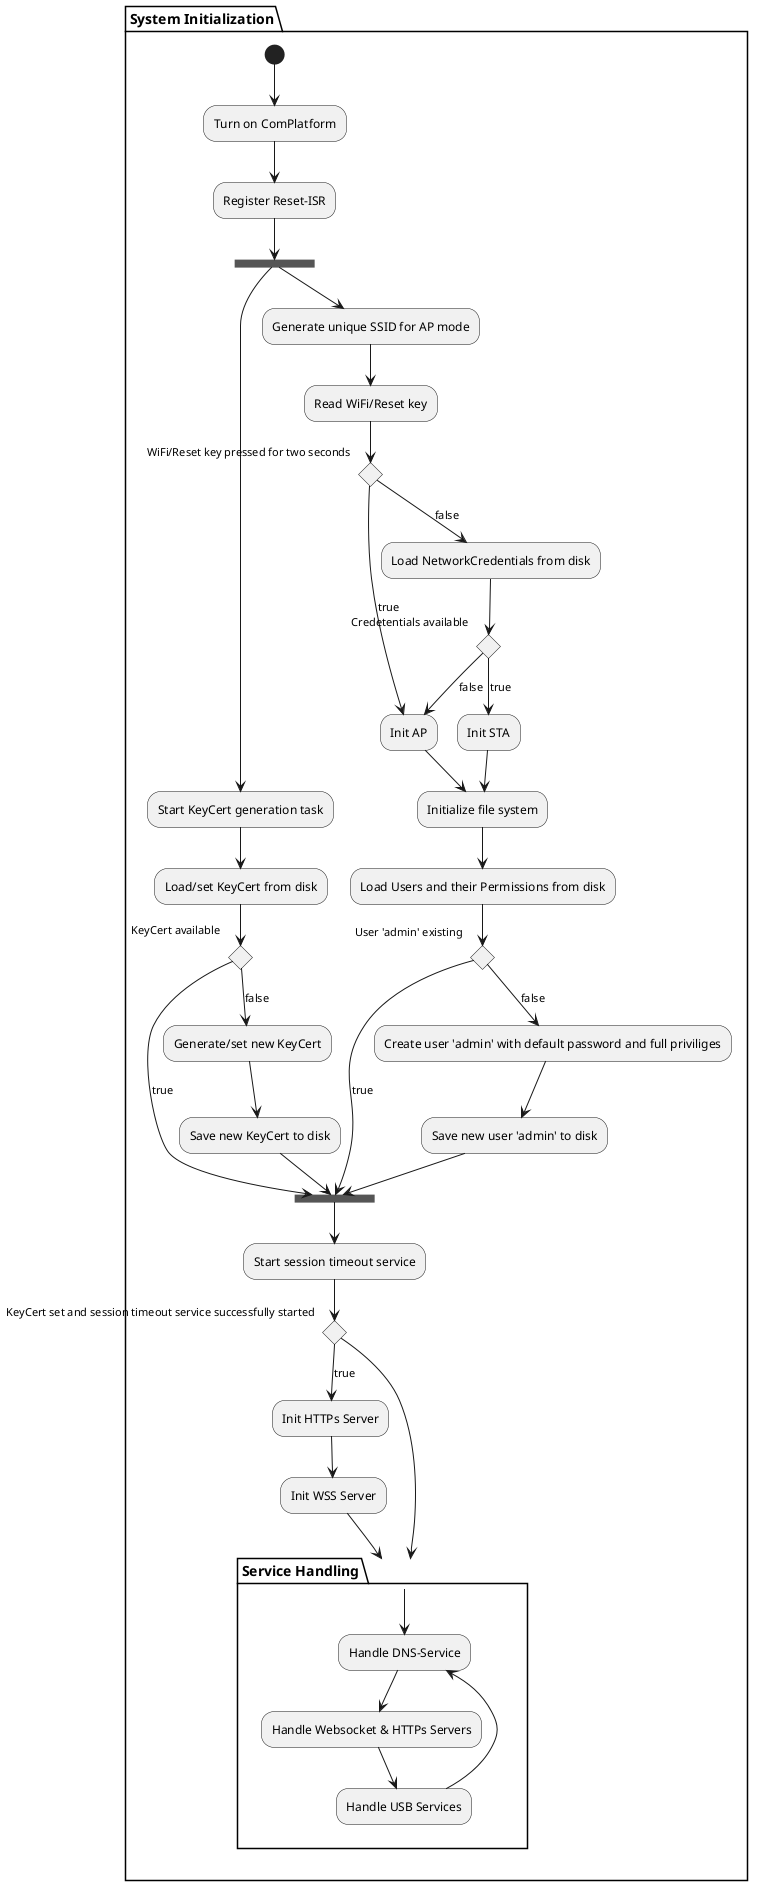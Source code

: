 @startuml
partition "System Initialization" {
    (*) --> "Turn on ComPlatform"
    --> "Register Reset-ISR"
    --> === S1 ===
    --> "Start KeyCert generation task"
    --> "Load/set KeyCert from disk"

    if "KeyCert available" then
    --> [true] === S2 ===
    else
    --> [false] "Generate/set new KeyCert"
    --> "Save new KeyCert to disk"
    --> === S2 ===
    endif

    === S1 === --> "Generate unique SSID for AP mode"
    --> "Read WiFi/Reset key"

    if "WiFi/Reset key pressed for two seconds" then
    --> [true] "Init AP" as initap
    else
    --> [false] "Load NetworkCredentials from disk"
    if "Credetentials available" then
    --> [true] "Init STA"
    --> "Initialize file system"
    else
    --> [false] initap
    endif

    --> "Initialize file system"
    --> "Load Users and their Permissions from disk"

    if "User 'admin' existing" then
    --> [true] === S2 ===
    else
    --> [false] "Create user 'admin' with default password and full priviliges"
    --> "Save new user 'admin' to disk"
    endif
    --> === S2 ===
    --> "Start session timeout service"
    if "KeyCert set and session timeout service successfully started" then
    --> [true] "Init HTTPs Server"
    --> "Init WSS Server"
    --> "Service Handling"
    else
    --> "Service Handling"
    endif
}

partition "Service Handling" {
    --> "Handle DNS-Service" as handledns
    --> "Handle Websocket & HTTPs Servers"
    --> "Handle USB Services"
    --> handledns
}
@enduml
